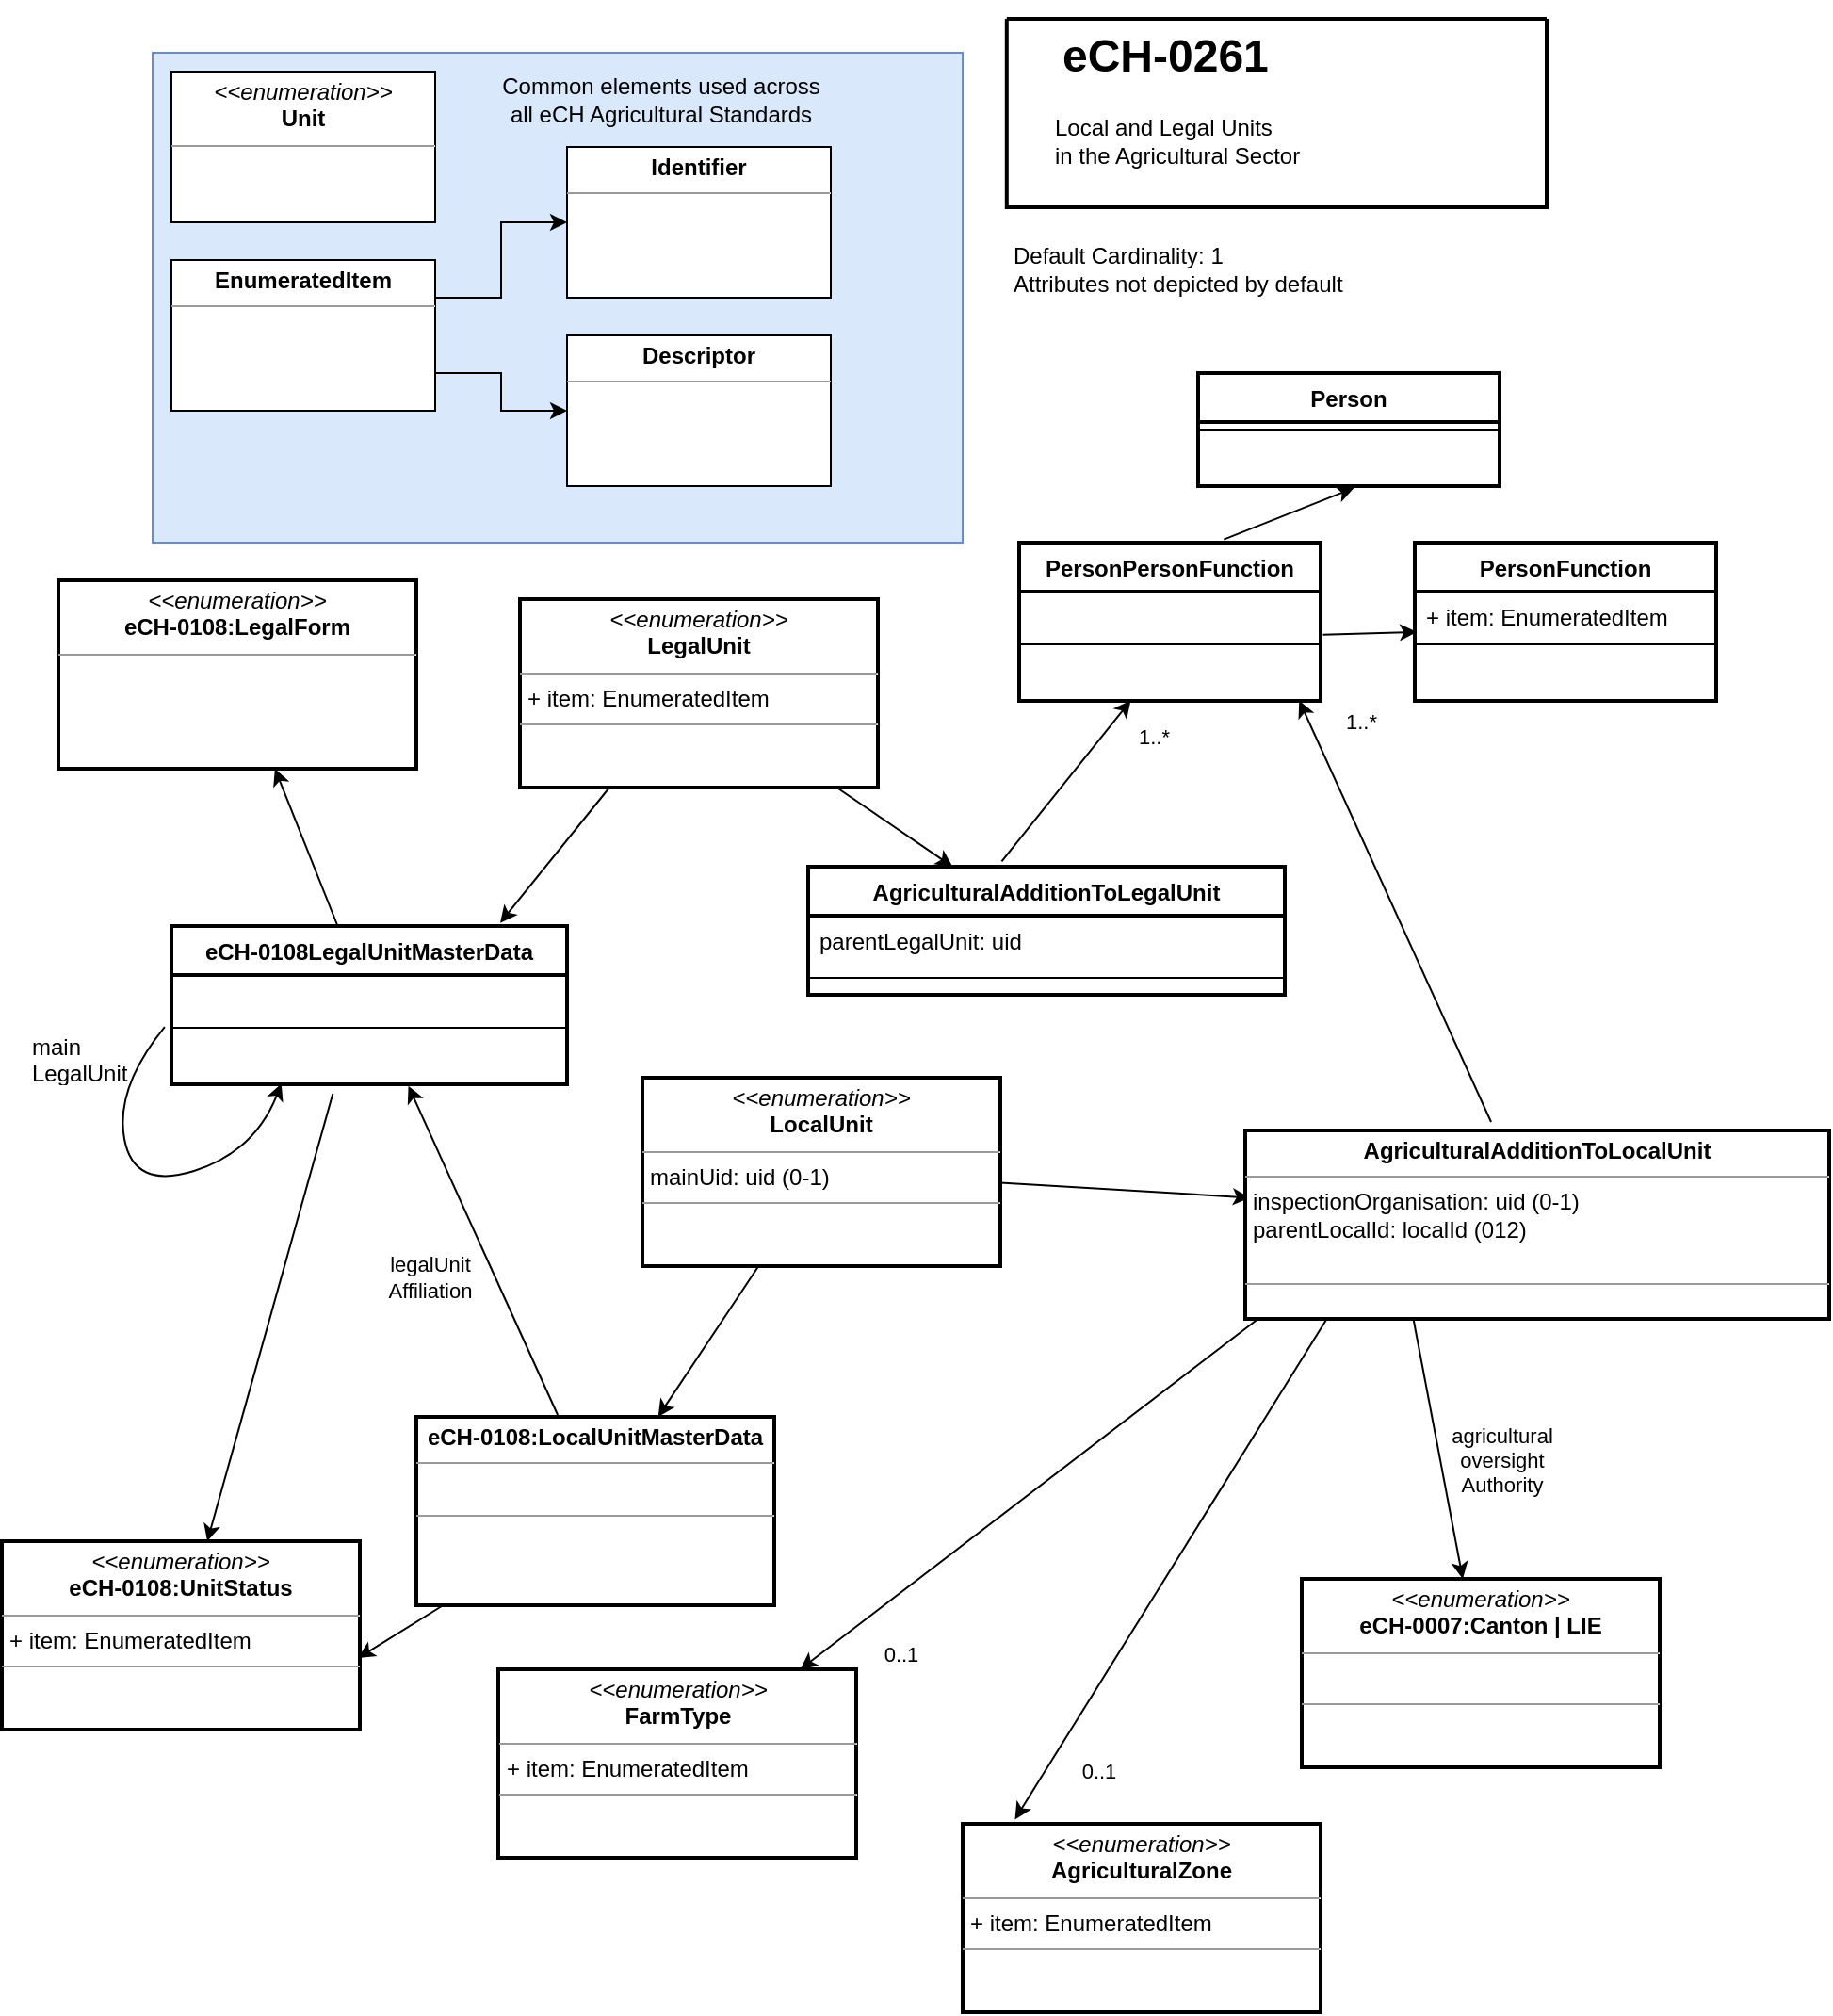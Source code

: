 <mxfile version="20.5.3" type="embed"><diagram id="C5RBs43oDa-KdzZeNtuy" name="Page-1"><mxGraphModel dx="360" dy="296" grid="1" gridSize="10" guides="1" tooltips="1" connect="1" arrows="1" fold="1" page="1" pageScale="1" pageWidth="1169" pageHeight="1654" math="0" shadow="0"><root><mxCell id="WIyWlLk6GJQsqaUBKTNV-0"/><mxCell id="WIyWlLk6GJQsqaUBKTNV-1" parent="WIyWlLk6GJQsqaUBKTNV-0"/><mxCell id="9_fdUrSxjmN1W93VfHhp-2" value="" style="rounded=0;whiteSpace=wrap;html=1;fillColor=#dae8fc;strokeColor=#6c8ebf;fontFamily=Helvetica;" parent="WIyWlLk6GJQsqaUBKTNV-1" vertex="1"><mxGeometry x="110" y="28" width="430" height="260" as="geometry"/></mxCell><mxCell id="9_fdUrSxjmN1W93VfHhp-0" value="&lt;p style=&quot;margin:0px;margin-top:4px;text-align:center;&quot;&gt;&lt;i&gt;&amp;lt;&amp;lt;enumeration&amp;gt;&amp;gt;&lt;/i&gt;&lt;br&gt;&lt;b&gt;Unit&lt;/b&gt;&lt;/p&gt;&lt;hr size=&quot;1&quot;&gt;&lt;p style=&quot;margin:0px;margin-left:4px;&quot;&gt;&lt;br&gt;&lt;/p&gt;" style="verticalAlign=top;align=left;overflow=fill;fontSize=12;fontFamily=Helvetica;html=1;sketch=0;" parent="WIyWlLk6GJQsqaUBKTNV-1" vertex="1"><mxGeometry x="120" y="38" width="140" height="80" as="geometry"/></mxCell><mxCell id="9_fdUrSxjmN1W93VfHhp-4" value="Common elements used across all eCH Agricultural Standards" style="text;html=1;strokeColor=none;fillColor=none;align=center;verticalAlign=middle;whiteSpace=wrap;rounded=0;strokeWidth=2;fontFamily=Helvetica;" parent="WIyWlLk6GJQsqaUBKTNV-1" vertex="1"><mxGeometry x="290" y="38" width="180" height="30" as="geometry"/></mxCell><mxCell id="9_fdUrSxjmN1W93VfHhp-14" style="edgeStyle=orthogonalEdgeStyle;rounded=0;orthogonalLoop=1;jettySize=auto;html=1;sketch=0;fontFamily=Helvetica;endArrow=classic;endFill=1;" parent="WIyWlLk6GJQsqaUBKTNV-1" target="9_fdUrSxjmN1W93VfHhp-12" edge="1"><mxGeometry relative="1" as="geometry"><mxPoint x="260.0" y="158" as="sourcePoint"/><Array as="points"><mxPoint x="295" y="158"/><mxPoint x="295" y="118"/></Array></mxGeometry></mxCell><mxCell id="9_fdUrSxjmN1W93VfHhp-15" style="edgeStyle=orthogonalEdgeStyle;rounded=0;orthogonalLoop=1;jettySize=auto;html=1;sketch=0;fontFamily=Helvetica;" parent="WIyWlLk6GJQsqaUBKTNV-1" target="9_fdUrSxjmN1W93VfHhp-13" edge="1"><mxGeometry relative="1" as="geometry"><mxPoint x="260.0" y="198" as="sourcePoint"/><Array as="points"><mxPoint x="295" y="198"/><mxPoint x="295" y="218"/></Array></mxGeometry></mxCell><mxCell id="9_fdUrSxjmN1W93VfHhp-12" value="&lt;p style=&quot;margin:0px;margin-top:4px;text-align:center;&quot;&gt;&lt;b&gt;Identifier&lt;/b&gt;&lt;/p&gt;&lt;hr size=&quot;1&quot;&gt;&lt;p style=&quot;margin:0px;margin-left:4px;&quot;&gt;&lt;br&gt;&lt;/p&gt;" style="verticalAlign=top;align=left;overflow=fill;fontSize=12;fontFamily=Helvetica;html=1;sketch=0;" parent="WIyWlLk6GJQsqaUBKTNV-1" vertex="1"><mxGeometry x="330" y="78" width="140" height="80" as="geometry"/></mxCell><mxCell id="9_fdUrSxjmN1W93VfHhp-13" value="&lt;p style=&quot;margin:0px;margin-top:4px;text-align:center;&quot;&gt;&lt;b&gt;Descriptor&lt;/b&gt;&lt;/p&gt;&lt;hr size=&quot;1&quot;&gt;&lt;p style=&quot;margin:0px;margin-left:4px;&quot;&gt;&lt;br&gt;&lt;/p&gt;" style="verticalAlign=top;align=left;overflow=fill;fontSize=12;fontFamily=Helvetica;html=1;sketch=0;" parent="WIyWlLk6GJQsqaUBKTNV-1" vertex="1"><mxGeometry x="330" y="178" width="140" height="80" as="geometry"/></mxCell><mxCell id="A5fvS7BDDAw0l9XVEY4Y-0" value="eCH-0108LegalUnitMasterData" style="swimlane;fontStyle=1;align=center;verticalAlign=top;childLayout=stackLayout;horizontal=1;startSize=26;horizontalStack=0;resizeParent=1;resizeParentMax=0;resizeLast=0;collapsible=1;marginBottom=0;strokeWidth=2;sketch=0;fontFamily=Helvetica;" parent="WIyWlLk6GJQsqaUBKTNV-1" vertex="1"><mxGeometry x="120" y="491.5" width="210" height="84" as="geometry"/></mxCell><mxCell id="A5fvS7BDDAw0l9XVEY4Y-1" value="  " style="text;strokeColor=none;fillColor=none;align=left;verticalAlign=top;spacingLeft=4;spacingRight=4;overflow=hidden;rotatable=0;points=[[0,0.5],[1,0.5]];portConstraint=eastwest;fontFamily=Helvetica;" parent="A5fvS7BDDAw0l9XVEY4Y-0" vertex="1"><mxGeometry y="26" width="210" height="24" as="geometry"/></mxCell><mxCell id="A5fvS7BDDAw0l9XVEY4Y-2" value="" style="line;strokeWidth=1;fillColor=none;align=left;verticalAlign=middle;spacingTop=-1;spacingLeft=3;spacingRight=3;rotatable=0;labelPosition=right;points=[];portConstraint=eastwest;fontFamily=Helvetica;" parent="A5fvS7BDDAw0l9XVEY4Y-0" vertex="1"><mxGeometry y="50" width="210" height="8" as="geometry"/></mxCell><mxCell id="A5fvS7BDDAw0l9XVEY4Y-3" value="  " style="text;strokeColor=none;fillColor=none;align=left;verticalAlign=top;spacingLeft=4;spacingRight=4;overflow=hidden;rotatable=0;points=[[0,0.5],[1,0.5]];portConstraint=eastwest;fontFamily=Helvetica;sketch=0;" parent="A5fvS7BDDAw0l9XVEY4Y-0" vertex="1"><mxGeometry y="58" width="210" height="26" as="geometry"/></mxCell><mxCell id="A5fvS7BDDAw0l9XVEY4Y-30" value="" style="curved=1;endArrow=classic;html=1;sketch=0;fontFamily=Helvetica;exitX=-0.017;exitY=-0.169;exitDx=0;exitDy=0;exitPerimeter=0;entryX=0.278;entryY=0.985;entryDx=0;entryDy=0;entryPerimeter=0;" parent="A5fvS7BDDAw0l9XVEY4Y-0" source="A5fvS7BDDAw0l9XVEY4Y-3" target="A5fvS7BDDAw0l9XVEY4Y-3" edge="1"><mxGeometry width="50" height="50" relative="1" as="geometry"><mxPoint x="420.004" y="143.056" as="sourcePoint"/><mxPoint x="194.99" y="149.714" as="targetPoint"/><Array as="points"><mxPoint x="-30" y="86"/><mxPoint x="-20" y="140"/><mxPoint x="44" y="120"/></Array></mxGeometry></mxCell><mxCell id="A5fvS7BDDAw0l9XVEY4Y-4" value="AgriculturalAdditionToLegalUnit" style="swimlane;fontStyle=1;align=center;verticalAlign=top;childLayout=stackLayout;horizontal=1;startSize=26;horizontalStack=0;resizeParent=1;resizeParentMax=0;resizeLast=0;collapsible=1;marginBottom=0;strokeWidth=2;sketch=0;fontFamily=Helvetica;" parent="WIyWlLk6GJQsqaUBKTNV-1" vertex="1"><mxGeometry x="458" y="460" width="253" height="68" as="geometry"/></mxCell><mxCell id="A5fvS7BDDAw0l9XVEY4Y-7" value="parentLegalUnit: uid" style="text;strokeColor=none;fillColor=none;align=left;verticalAlign=top;spacingLeft=4;spacingRight=4;overflow=hidden;rotatable=0;points=[[0,0.5],[1,0.5]];portConstraint=eastwest;sketch=0;fontFamily=Helvetica;" parent="A5fvS7BDDAw0l9XVEY4Y-4" vertex="1"><mxGeometry y="26" width="253" height="24" as="geometry"/></mxCell><mxCell id="A5fvS7BDDAw0l9XVEY4Y-6" value="" style="line;strokeWidth=1;fillColor=none;align=left;verticalAlign=middle;spacingTop=-1;spacingLeft=3;spacingRight=3;rotatable=0;labelPosition=right;points=[];portConstraint=eastwest;fontFamily=Helvetica;" parent="A5fvS7BDDAw0l9XVEY4Y-4" vertex="1"><mxGeometry y="50" width="253" height="18" as="geometry"/></mxCell><mxCell id="A5fvS7BDDAw0l9XVEY4Y-5" value="main&#10;LegalUnit" style="text;strokeColor=none;fillColor=none;align=left;verticalAlign=top;spacingLeft=4;spacingRight=4;overflow=hidden;rotatable=0;points=[[0,0.5],[1,0.5]];portConstraint=eastwest;fontFamily=Helvetica;" parent="WIyWlLk6GJQsqaUBKTNV-1" vertex="1"><mxGeometry x="40" y="542" width="70" height="30" as="geometry"/></mxCell><mxCell id="A5fvS7BDDAw0l9XVEY4Y-33" value="&lt;p style=&quot;margin:0px;margin-top:4px;text-align:center;&quot;&gt;&lt;b&gt;EnumeratedItem&lt;/b&gt;&lt;/p&gt;&lt;hr size=&quot;1&quot;&gt;&lt;p style=&quot;margin:0px;margin-left:4px;&quot;&gt;&lt;br&gt;&lt;/p&gt;" style="verticalAlign=top;align=left;overflow=fill;fontSize=12;fontFamily=Helvetica;html=1;sketch=0;" parent="WIyWlLk6GJQsqaUBKTNV-1" vertex="1"><mxGeometry x="120" y="138" width="140" height="80" as="geometry"/></mxCell><mxCell id="A5fvS7BDDAw0l9XVEY4Y-34" value="Person" style="swimlane;fontStyle=1;align=center;verticalAlign=top;childLayout=stackLayout;horizontal=1;startSize=26;horizontalStack=0;resizeParent=1;resizeParentMax=0;resizeLast=0;collapsible=1;marginBottom=0;strokeWidth=2;sketch=0;fontFamily=Helvetica;" parent="WIyWlLk6GJQsqaUBKTNV-1" vertex="1"><mxGeometry x="665" y="198" width="160" height="60" as="geometry"/></mxCell><mxCell id="A5fvS7BDDAw0l9XVEY4Y-36" value="" style="line;strokeWidth=1;fillColor=none;align=left;verticalAlign=middle;spacingTop=-1;spacingLeft=3;spacingRight=3;rotatable=0;labelPosition=right;points=[];portConstraint=eastwest;fontFamily=Helvetica;" parent="A5fvS7BDDAw0l9XVEY4Y-34" vertex="1"><mxGeometry y="26" width="160" height="8" as="geometry"/></mxCell><mxCell id="A5fvS7BDDAw0l9XVEY4Y-37" value="  " style="text;strokeColor=none;fillColor=none;align=left;verticalAlign=top;spacingLeft=4;spacingRight=4;overflow=hidden;rotatable=0;points=[[0,0.5],[1,0.5]];portConstraint=eastwest;fontFamily=Helvetica;sketch=0;" parent="A5fvS7BDDAw0l9XVEY4Y-34" vertex="1"><mxGeometry y="34" width="160" height="26" as="geometry"/></mxCell><mxCell id="A5fvS7BDDAw0l9XVEY4Y-39" value="PersonFunction" style="swimlane;fontStyle=1;align=center;verticalAlign=top;childLayout=stackLayout;horizontal=1;startSize=26;horizontalStack=0;resizeParent=1;resizeParentMax=0;resizeLast=0;collapsible=1;marginBottom=0;strokeWidth=2;sketch=0;fontFamily=Helvetica;" parent="WIyWlLk6GJQsqaUBKTNV-1" vertex="1"><mxGeometry x="780" y="288" width="160" height="84" as="geometry"/></mxCell><mxCell id="A5fvS7BDDAw0l9XVEY4Y-40" value="+ item: EnumeratedItem" style="text;strokeColor=none;fillColor=none;align=left;verticalAlign=top;spacingLeft=4;spacingRight=4;overflow=hidden;rotatable=0;points=[[0,0.5],[1,0.5]];portConstraint=eastwest;fontFamily=Helvetica;sketch=0;" parent="A5fvS7BDDAw0l9XVEY4Y-39" vertex="1"><mxGeometry y="26" width="160" height="24" as="geometry"/></mxCell><mxCell id="A5fvS7BDDAw0l9XVEY4Y-41" value="" style="line;strokeWidth=1;fillColor=none;align=left;verticalAlign=middle;spacingTop=-1;spacingLeft=3;spacingRight=3;rotatable=0;labelPosition=right;points=[];portConstraint=eastwest;fontFamily=Helvetica;" parent="A5fvS7BDDAw0l9XVEY4Y-39" vertex="1"><mxGeometry y="50" width="160" height="8" as="geometry"/></mxCell><mxCell id="A5fvS7BDDAw0l9XVEY4Y-42" value="  " style="text;strokeColor=none;fillColor=none;align=left;verticalAlign=top;spacingLeft=4;spacingRight=4;overflow=hidden;rotatable=0;points=[[0,0.5],[1,0.5]];portConstraint=eastwest;fontFamily=Helvetica;sketch=0;" parent="A5fvS7BDDAw0l9XVEY4Y-39" vertex="1"><mxGeometry y="58" width="160" height="26" as="geometry"/></mxCell><mxCell id="A5fvS7BDDAw0l9XVEY4Y-43" value="PersonPersonFunction" style="swimlane;fontStyle=1;align=center;verticalAlign=top;childLayout=stackLayout;horizontal=1;startSize=26;horizontalStack=0;resizeParent=1;resizeParentMax=0;resizeLast=0;collapsible=1;marginBottom=0;strokeWidth=2;sketch=0;fontFamily=Helvetica;" parent="WIyWlLk6GJQsqaUBKTNV-1" vertex="1"><mxGeometry x="570" y="288" width="160" height="84" as="geometry"/></mxCell><mxCell id="A5fvS7BDDAw0l9XVEY4Y-44" value="  " style="text;strokeColor=none;fillColor=none;align=left;verticalAlign=top;spacingLeft=4;spacingRight=4;overflow=hidden;rotatable=0;points=[[0,0.5],[1,0.5]];portConstraint=eastwest;fontFamily=Helvetica;" parent="A5fvS7BDDAw0l9XVEY4Y-43" vertex="1"><mxGeometry y="26" width="160" height="24" as="geometry"/></mxCell><mxCell id="A5fvS7BDDAw0l9XVEY4Y-45" value="" style="line;strokeWidth=1;fillColor=none;align=left;verticalAlign=middle;spacingTop=-1;spacingLeft=3;spacingRight=3;rotatable=0;labelPosition=right;points=[];portConstraint=eastwest;fontFamily=Helvetica;" parent="A5fvS7BDDAw0l9XVEY4Y-43" vertex="1"><mxGeometry y="50" width="160" height="8" as="geometry"/></mxCell><mxCell id="A5fvS7BDDAw0l9XVEY4Y-46" value="  " style="text;strokeColor=none;fillColor=none;align=left;verticalAlign=top;spacingLeft=4;spacingRight=4;overflow=hidden;rotatable=0;points=[[0,0.5],[1,0.5]];portConstraint=eastwest;fontFamily=Helvetica;sketch=0;" parent="A5fvS7BDDAw0l9XVEY4Y-43" vertex="1"><mxGeometry y="58" width="160" height="26" as="geometry"/></mxCell><mxCell id="A5fvS7BDDAw0l9XVEY4Y-47" value="" style="endArrow=classic;html=1;sketch=0;fontFamily=Helvetica;curved=1;entryX=0.517;entryY=1.038;entryDx=0;entryDy=0;entryPerimeter=0;exitX=0.679;exitY=-0.02;exitDx=0;exitDy=0;exitPerimeter=0;" parent="WIyWlLk6GJQsqaUBKTNV-1" source="A5fvS7BDDAw0l9XVEY4Y-43" target="A5fvS7BDDAw0l9XVEY4Y-37" edge="1"><mxGeometry width="50" height="50" relative="1" as="geometry"><mxPoint x="600" y="500" as="sourcePoint"/><mxPoint x="650" y="450" as="targetPoint"/></mxGeometry></mxCell><mxCell id="A5fvS7BDDAw0l9XVEY4Y-48" value="" style="endArrow=classic;html=1;sketch=0;fontFamily=Helvetica;curved=1;exitX=1.008;exitY=0.955;exitDx=0;exitDy=0;entryX=0.007;entryY=0.892;entryDx=0;entryDy=0;entryPerimeter=0;exitPerimeter=0;" parent="WIyWlLk6GJQsqaUBKTNV-1" source="A5fvS7BDDAw0l9XVEY4Y-44" target="A5fvS7BDDAw0l9XVEY4Y-40" edge="1"><mxGeometry width="50" height="50" relative="1" as="geometry"><mxPoint x="652.94" y="515" as="sourcePoint"/><mxPoint x="510" y="358" as="targetPoint"/></mxGeometry></mxCell><mxCell id="A5fvS7BDDAw0l9XVEY4Y-51" value="&lt;p style=&quot;margin:0px;margin-top:4px;text-align:center;&quot;&gt;&lt;i&gt;&amp;lt;&amp;lt;enumeration&amp;gt;&amp;gt;&lt;/i&gt;&lt;br&gt;&lt;b&gt;AgriculturalZone&lt;/b&gt;&lt;/p&gt;&lt;hr size=&quot;1&quot;&gt;&lt;p style=&quot;margin:0px;margin-left:4px;&quot;&gt;+ item: EnumeratedItem&lt;br&gt;&lt;/p&gt;&lt;hr size=&quot;1&quot;&gt;&lt;p style=&quot;margin:0px;margin-left:4px;&quot;&gt;&lt;br&gt;&lt;/p&gt;" style="verticalAlign=top;align=left;overflow=fill;fontSize=12;fontFamily=Helvetica;html=1;sketch=0;strokeWidth=2;" parent="WIyWlLk6GJQsqaUBKTNV-1" vertex="1"><mxGeometry x="540" y="968" width="190" height="100" as="geometry"/></mxCell><mxCell id="A5fvS7BDDAw0l9XVEY4Y-52" value="&lt;p style=&quot;margin:0px;margin-top:4px;text-align:center;&quot;&gt;&lt;i&gt;&amp;lt;&amp;lt;enumeration&amp;gt;&amp;gt;&lt;/i&gt;&lt;br&gt;&lt;b&gt;FarmType&lt;/b&gt;&lt;/p&gt;&lt;hr size=&quot;1&quot;&gt;&lt;p style=&quot;margin:0px;margin-left:4px;&quot;&gt;+ item: EnumeratedItem&lt;br&gt;&lt;/p&gt;&lt;hr size=&quot;1&quot;&gt;&lt;p style=&quot;margin:0px;margin-left:4px;&quot;&gt;&lt;br&gt;&lt;/p&gt;" style="verticalAlign=top;align=left;overflow=fill;fontSize=12;fontFamily=Helvetica;html=1;sketch=0;strokeWidth=2;" parent="WIyWlLk6GJQsqaUBKTNV-1" vertex="1"><mxGeometry x="293.5" y="886" width="190" height="100" as="geometry"/></mxCell><mxCell id="A5fvS7BDDAw0l9XVEY4Y-53" value="&lt;p style=&quot;margin:0px;margin-top:4px;text-align:center;&quot;&gt;&lt;i&gt;&amp;lt;&amp;lt;enumeration&amp;gt;&amp;gt;&lt;/i&gt;&lt;br&gt;&lt;b&gt;eCH-0108:LegalForm&lt;/b&gt;&lt;/p&gt;&lt;hr size=&quot;1&quot;&gt;&lt;p style=&quot;margin:0px;margin-left:4px;&quot;&gt;&lt;/p&gt;&lt;p style=&quot;margin:0px;margin-left:4px;&quot;&gt;&lt;br&gt;&lt;/p&gt;" style="verticalAlign=top;align=left;overflow=fill;fontSize=12;fontFamily=Helvetica;html=1;sketch=0;strokeWidth=2;" parent="WIyWlLk6GJQsqaUBKTNV-1" vertex="1"><mxGeometry x="60" y="308" width="190" height="100" as="geometry"/></mxCell><mxCell id="A5fvS7BDDAw0l9XVEY4Y-54" value="&lt;p style=&quot;margin:0px;margin-top:4px;text-align:center;&quot;&gt;&lt;b&gt;eCH-0108:L&lt;/b&gt;&lt;b style=&quot;background-color: initial;&quot;&gt;ocalUnitMasterData&lt;/b&gt;&lt;/p&gt;&lt;hr size=&quot;1&quot;&gt;&lt;p style=&quot;margin:0px;margin-left:4px;&quot;&gt;&amp;nbsp;&lt;br&gt;&lt;/p&gt;&lt;hr size=&quot;1&quot;&gt;&lt;p style=&quot;margin:0px;margin-left:4px;&quot;&gt;&lt;br&gt;&lt;/p&gt;" style="verticalAlign=top;align=left;overflow=fill;fontSize=12;fontFamily=Helvetica;html=1;sketch=0;strokeWidth=2;" parent="WIyWlLk6GJQsqaUBKTNV-1" vertex="1"><mxGeometry x="250" y="752" width="190" height="100" as="geometry"/></mxCell><mxCell id="A5fvS7BDDAw0l9XVEY4Y-55" value="&lt;p style=&quot;margin:0px;margin-top:4px;text-align:center;&quot;&gt;&lt;i&gt;&amp;lt;&amp;lt;enumeration&amp;gt;&amp;gt;&lt;/i&gt;&lt;br&gt;&lt;b&gt;eCH-0108:UnitStatus&lt;/b&gt;&lt;/p&gt;&lt;hr size=&quot;1&quot;&gt;&lt;p style=&quot;margin:0px;margin-left:4px;&quot;&gt;+ item: EnumeratedItem&amp;nbsp;&amp;nbsp;&lt;/p&gt;&lt;hr size=&quot;1&quot;&gt;&lt;p style=&quot;margin:0px;margin-left:4px;&quot;&gt;&lt;br&gt;&lt;/p&gt;" style="verticalAlign=top;align=left;overflow=fill;fontSize=12;fontFamily=Helvetica;html=1;sketch=0;strokeWidth=2;" parent="WIyWlLk6GJQsqaUBKTNV-1" vertex="1"><mxGeometry x="30" y="818" width="190" height="100" as="geometry"/></mxCell><mxCell id="A5fvS7BDDAw0l9XVEY4Y-56" value="" style="endArrow=classic;html=1;sketch=0;fontFamily=Helvetica;curved=1;exitX=0.408;exitY=1.192;exitDx=0;exitDy=0;exitPerimeter=0;" parent="WIyWlLk6GJQsqaUBKTNV-1" source="A5fvS7BDDAw0l9XVEY4Y-3" target="A5fvS7BDDAw0l9XVEY4Y-55" edge="1"><mxGeometry width="50" height="50" relative="1" as="geometry"><mxPoint x="370" y="742" as="sourcePoint"/><mxPoint x="420" y="692" as="targetPoint"/></mxGeometry></mxCell><mxCell id="A5fvS7BDDAw0l9XVEY4Y-63" value="legalUnit&lt;br&gt;Affiliation" style="edgeLabel;resizable=0;html=1;align=center;verticalAlign=middle;strokeWidth=2;fontFamily=Helvetica;" parent="WIyWlLk6GJQsqaUBKTNV-1" connectable="0" vertex="1"><mxGeometry x="280.0" y="629.996" as="geometry"><mxPoint x="-23" y="48" as="offset"/></mxGeometry></mxCell><mxCell id="A5fvS7BDDAw0l9XVEY4Y-35" value="  " style="text;strokeColor=none;fillColor=none;align=left;verticalAlign=top;spacingLeft=4;spacingRight=4;overflow=hidden;rotatable=0;points=[[0,0.5],[1,0.5]];portConstraint=eastwest;fontFamily=Helvetica;" parent="WIyWlLk6GJQsqaUBKTNV-1" vertex="1"><mxGeometry x="690" y="862" width="160" height="24" as="geometry"/></mxCell><mxCell id="A5fvS7BDDAw0l9XVEY4Y-75" value="" style="endArrow=classic;html=1;sketch=0;fontFamily=Helvetica;curved=1;exitX=0.02;exitY=1.005;exitDx=0;exitDy=0;exitPerimeter=0;" parent="WIyWlLk6GJQsqaUBKTNV-1" source="rzEtL8piYvgAkyVDYDZv-19" target="A5fvS7BDDAw0l9XVEY4Y-52" edge="1"><mxGeometry width="50" height="50" relative="1" as="geometry"><mxPoint x="682.5" y="738" as="sourcePoint"/><mxPoint x="580" y="672" as="targetPoint"/></mxGeometry></mxCell><mxCell id="A5fvS7BDDAw0l9XVEY4Y-76" value="0..1" style="edgeLabel;resizable=0;html=1;align=center;verticalAlign=middle;sketch=1;fontFamily=Helvetica;strokeWidth=2;" parent="WIyWlLk6GJQsqaUBKTNV-1" connectable="0" vertex="1"><mxGeometry x="619.999" y="937.998" as="geometry"><mxPoint x="-8" y="2" as="offset"/></mxGeometry></mxCell><mxCell id="A5fvS7BDDAw0l9XVEY4Y-82" value="" style="endArrow=classic;html=1;sketch=0;fontFamily=Helvetica;curved=1;exitX=0.143;exitY=0.984;exitDx=0;exitDy=0;entryX=0.146;entryY=-0.023;entryDx=0;entryDy=0;exitPerimeter=0;entryPerimeter=0;" parent="WIyWlLk6GJQsqaUBKTNV-1" source="rzEtL8piYvgAkyVDYDZv-19" target="A5fvS7BDDAw0l9XVEY4Y-51" edge="1"><mxGeometry width="50" height="50" relative="1" as="geometry"><mxPoint x="715.5" y="739.224" as="sourcePoint"/><mxPoint x="552.5" y="852.0" as="targetPoint"/></mxGeometry></mxCell><mxCell id="A5fvS7BDDAw0l9XVEY4Y-83" value="0..1" style="edgeLabel;resizable=0;html=1;align=center;verticalAlign=middle;sketch=1;fontFamily=Helvetica;strokeWidth=2;" parent="WIyWlLk6GJQsqaUBKTNV-1" connectable="0" vertex="1"><mxGeometry x="519.999" y="861.998" as="geometry"><mxPoint x="-13" y="16" as="offset"/></mxGeometry></mxCell><mxCell id="A5fvS7BDDAw0l9XVEY4Y-84" value="&lt;p style=&quot;margin:0px;margin-top:4px;text-align:center;&quot;&gt;&lt;i&gt;&amp;lt;&amp;lt;enumeration&amp;gt;&amp;gt;&lt;/i&gt;&lt;br&gt;&lt;b&gt;eCH-0007:Canton | LIE&lt;/b&gt;&lt;/p&gt;&lt;hr size=&quot;1&quot;&gt;&lt;p style=&quot;margin:0px;margin-left:4px;&quot;&gt;&amp;nbsp;&amp;nbsp;&lt;/p&gt;&lt;hr size=&quot;1&quot;&gt;&lt;p style=&quot;margin:0px;margin-left:4px;&quot;&gt;&lt;br&gt;&lt;/p&gt;" style="verticalAlign=top;align=left;overflow=fill;fontSize=12;fontFamily=Helvetica;html=1;sketch=0;strokeWidth=2;" parent="WIyWlLk6GJQsqaUBKTNV-1" vertex="1"><mxGeometry x="720" y="838" width="190" height="100" as="geometry"/></mxCell><mxCell id="A5fvS7BDDAw0l9XVEY4Y-85" value="" style="endArrow=classic;html=1;sketch=0;fontFamily=Helvetica;curved=1;exitX=0.288;exitY=1.001;exitDx=0;exitDy=0;exitPerimeter=0;" parent="WIyWlLk6GJQsqaUBKTNV-1" source="rzEtL8piYvgAkyVDYDZv-19" target="A5fvS7BDDAw0l9XVEY4Y-84" edge="1"><mxGeometry width="50" height="50" relative="1" as="geometry"><mxPoint x="774" y="737" as="sourcePoint"/><mxPoint x="622.5" y="922" as="targetPoint"/></mxGeometry></mxCell><mxCell id="A5fvS7BDDAw0l9XVEY4Y-86" value="0..1" style="edgeLabel;resizable=0;html=1;align=center;verticalAlign=middle;sketch=1;fontFamily=Helvetica;strokeWidth=2;" parent="WIyWlLk6GJQsqaUBKTNV-1" connectable="0" vertex="1"><mxGeometry x="679.999" y="907.998" as="geometry"><mxPoint x="138" y="-118" as="offset"/></mxGeometry></mxCell><mxCell id="A5fvS7BDDAw0l9XVEY4Y-87" value="agricultural&lt;br&gt;oversight&lt;br&gt;Authority" style="edgeLabel;resizable=0;html=1;align=center;verticalAlign=middle;strokeWidth=2;fontFamily=Helvetica;" parent="WIyWlLk6GJQsqaUBKTNV-1" connectable="0" vertex="1"><mxGeometry x="589.998" y="752.001" as="geometry"><mxPoint x="236" y="23" as="offset"/></mxGeometry></mxCell><mxCell id="A5fvS7BDDAw0l9XVEY4Y-88" value="" style="endArrow=classic;html=1;sketch=0;fontFamily=Helvetica;curved=1;exitX=0.406;exitY=-0.042;exitDx=0;exitDy=0;entryX=0.37;entryY=0.994;entryDx=0;entryDy=0;entryPerimeter=0;exitPerimeter=0;" parent="WIyWlLk6GJQsqaUBKTNV-1" source="A5fvS7BDDAw0l9XVEY4Y-4" target="A5fvS7BDDAw0l9XVEY4Y-46" edge="1"><mxGeometry width="50" height="50" relative="1" as="geometry"><mxPoint x="703.14" y="590.9" as="sourcePoint"/><mxPoint x="550" y="458" as="targetPoint"/></mxGeometry></mxCell><mxCell id="A5fvS7BDDAw0l9XVEY4Y-89" value="1..*" style="edgeLabel;resizable=0;html=1;align=right;verticalAlign=bottom;strokeWidth=2;fontFamily=Helvetica;" parent="WIyWlLk6GJQsqaUBKTNV-1" connectable="0" vertex="1"><mxGeometry x="650.004" y="399.998" as="geometry"/></mxCell><mxCell id="A5fvS7BDDAw0l9XVEY4Y-90" value="" style="endArrow=classic;html=1;sketch=0;fontFamily=Helvetica;curved=1;" parent="WIyWlLk6GJQsqaUBKTNV-1" source="A5fvS7BDDAw0l9XVEY4Y-0" target="A5fvS7BDDAw0l9XVEY4Y-53" edge="1"><mxGeometry width="50" height="50" relative="1" as="geometry"><mxPoint x="395.83" y="411.0" as="sourcePoint"/><mxPoint x="310.79" y="318.34" as="targetPoint"/></mxGeometry></mxCell><mxCell id="A5fvS7BDDAw0l9XVEY4Y-92" value="" style="endArrow=classic;html=1;sketch=0;fontFamily=Helvetica;curved=1;entryX=0.995;entryY=0.62;entryDx=0;entryDy=0;entryPerimeter=0;" parent="WIyWlLk6GJQsqaUBKTNV-1" source="A5fvS7BDDAw0l9XVEY4Y-54" target="A5fvS7BDDAw0l9XVEY4Y-55" edge="1"><mxGeometry width="50" height="50" relative="1" as="geometry"><mxPoint x="402.4" y="681.0" as="sourcePoint"/><mxPoint x="317.36" y="588.34" as="targetPoint"/></mxGeometry></mxCell><mxCell id="A5fvS7BDDAw0l9XVEY4Y-94" value="" style="endArrow=classic;html=1;sketch=0;fontFamily=Helvetica;curved=1;entryX=0.929;entryY=0.994;entryDx=0;entryDy=0;entryPerimeter=0;exitX=0.421;exitY=-0.045;exitDx=0;exitDy=0;exitPerimeter=0;" parent="WIyWlLk6GJQsqaUBKTNV-1" source="rzEtL8piYvgAkyVDYDZv-19" target="A5fvS7BDDAw0l9XVEY4Y-46" edge="1"><mxGeometry width="50" height="50" relative="1" as="geometry"><mxPoint x="800" y="590" as="sourcePoint"/><mxPoint x="845.58" y="368.0" as="targetPoint"/></mxGeometry></mxCell><mxCell id="A5fvS7BDDAw0l9XVEY4Y-95" value="1..*" style="edgeLabel;resizable=0;html=1;align=right;verticalAlign=bottom;strokeWidth=2;fontFamily=Helvetica;" parent="WIyWlLk6GJQsqaUBKTNV-1" connectable="0" vertex="1"><mxGeometry x="760.004" y="391.998" as="geometry"/></mxCell><mxCell id="A5fvS7BDDAw0l9XVEY4Y-96" value="" style="swimlane;startSize=0;sketch=0;fontFamily=Helvetica;strokeWidth=2;" parent="WIyWlLk6GJQsqaUBKTNV-1" vertex="1"><mxGeometry x="563.4" y="10" width="286.6" height="100" as="geometry"/></mxCell><mxCell id="9_fdUrSxjmN1W93VfHhp-1" value="&lt;h1&gt;&lt;span style=&quot;background-color: initial;&quot;&gt;eCH-0261&lt;/span&gt;&lt;/h1&gt;&lt;h1&gt;&lt;br&gt;&lt;/h1&gt;" style="text;html=1;strokeColor=none;fillColor=none;spacing=5;spacingTop=-20;whiteSpace=wrap;overflow=hidden;rounded=0;strokeWidth=2;fontFamily=Helvetica;" parent="A5fvS7BDDAw0l9XVEY4Y-96" vertex="1"><mxGeometry x="24.3" width="268" height="80" as="geometry"/></mxCell><mxCell id="A5fvS7BDDAw0l9XVEY4Y-99" value="&lt;span style=&quot;color: rgba(0, 0, 0, 0); font-size: 0px; text-align: start;&quot;&gt;ss&lt;/span&gt;" style="text;html=1;strokeColor=none;fillColor=none;align=center;verticalAlign=middle;whiteSpace=wrap;rounded=0;strokeWidth=2;fontFamily=Helvetica;" parent="A5fvS7BDDAw0l9XVEY4Y-96" vertex="1"><mxGeometry x="96.6" y="50" width="230" height="30" as="geometry"/></mxCell><mxCell id="A5fvS7BDDAw0l9XVEY4Y-100" value="Local and Legal Units&lt;br&gt;in the Agricultural Sector" style="text;html=1;strokeColor=none;fillColor=none;align=left;verticalAlign=middle;whiteSpace=wrap;rounded=0;strokeWidth=2;fontFamily=Helvetica;" parent="A5fvS7BDDAw0l9XVEY4Y-96" vertex="1"><mxGeometry x="23.6" y="50" width="226.4" height="30" as="geometry"/></mxCell><mxCell id="A5fvS7BDDAw0l9XVEY4Y-97" value="Default Cardinality: 1&lt;br&gt;Attributes not depicted by default" style="text;html=1;strokeColor=none;fillColor=none;align=left;verticalAlign=middle;whiteSpace=wrap;rounded=0;strokeWidth=2;fontFamily=Helvetica;" parent="WIyWlLk6GJQsqaUBKTNV-1" vertex="1"><mxGeometry x="565" y="128" width="230" height="30" as="geometry"/></mxCell><mxCell id="rzEtL8piYvgAkyVDYDZv-4" value="&lt;p style=&quot;margin:0px;margin-top:4px;text-align:center;&quot;&gt;&lt;i&gt;&amp;lt;&amp;lt;enumeration&amp;gt;&amp;gt;&lt;/i&gt;&lt;br&gt;&lt;b&gt;LegalUnit&lt;/b&gt;&lt;/p&gt;&lt;hr size=&quot;1&quot;&gt;&lt;p style=&quot;margin:0px;margin-left:4px;&quot;&gt;+ item: EnumeratedItem&amp;nbsp;&amp;nbsp;&lt;/p&gt;&lt;hr size=&quot;1&quot;&gt;&lt;p style=&quot;margin:0px;margin-left:4px;&quot;&gt;&lt;br&gt;&lt;/p&gt;" style="verticalAlign=top;align=left;overflow=fill;fontSize=12;fontFamily=Helvetica;html=1;sketch=0;strokeWidth=2;" parent="WIyWlLk6GJQsqaUBKTNV-1" vertex="1"><mxGeometry x="305" y="318" width="190" height="100" as="geometry"/></mxCell><mxCell id="rzEtL8piYvgAkyVDYDZv-6" style="rounded=0;orthogonalLoop=1;jettySize=auto;html=1;" parent="WIyWlLk6GJQsqaUBKTNV-1" source="rzEtL8piYvgAkyVDYDZv-4" target="A5fvS7BDDAw0l9XVEY4Y-4" edge="1"><mxGeometry relative="1" as="geometry"/></mxCell><mxCell id="rzEtL8piYvgAkyVDYDZv-14" style="rounded=0;orthogonalLoop=1;jettySize=auto;html=1;entryX=0.008;entryY=0.357;entryDx=0;entryDy=0;entryPerimeter=0;" parent="WIyWlLk6GJQsqaUBKTNV-1" source="rzEtL8piYvgAkyVDYDZv-13" target="rzEtL8piYvgAkyVDYDZv-19" edge="1"><mxGeometry relative="1" as="geometry"><mxPoint x="619.5" y="651.232" as="targetPoint"/></mxGeometry></mxCell><mxCell id="rzEtL8piYvgAkyVDYDZv-15" style="rounded=0;orthogonalLoop=1;jettySize=auto;html=1;" parent="WIyWlLk6GJQsqaUBKTNV-1" source="rzEtL8piYvgAkyVDYDZv-13" target="A5fvS7BDDAw0l9XVEY4Y-54" edge="1"><mxGeometry relative="1" as="geometry"/></mxCell><mxCell id="rzEtL8piYvgAkyVDYDZv-13" value="&lt;p style=&quot;margin:0px;margin-top:4px;text-align:center;&quot;&gt;&lt;i&gt;&amp;lt;&amp;lt;enumeration&amp;gt;&amp;gt;&lt;/i&gt;&lt;br&gt;&lt;b&gt;LocalUnit&lt;/b&gt;&lt;/p&gt;&lt;hr size=&quot;1&quot;&gt;&lt;p style=&quot;margin:0px;margin-left:4px;&quot;&gt;mainUid: uid (0-1)&lt;/p&gt;&lt;hr size=&quot;1&quot;&gt;&lt;p style=&quot;margin:0px;margin-left:4px;&quot;&gt;&lt;br&gt;&lt;/p&gt;" style="verticalAlign=top;align=left;overflow=fill;fontSize=12;fontFamily=Helvetica;html=1;sketch=0;strokeWidth=2;" parent="WIyWlLk6GJQsqaUBKTNV-1" vertex="1"><mxGeometry x="370" y="572" width="190" height="100" as="geometry"/></mxCell><mxCell id="rzEtL8piYvgAkyVDYDZv-17" value="" style="endArrow=classic;html=1;sketch=0;fontFamily=Helvetica;curved=1;exitX=0.25;exitY=1;exitDx=0;exitDy=0;entryX=0.831;entryY=-0.02;entryDx=0;entryDy=0;entryPerimeter=0;" parent="WIyWlLk6GJQsqaUBKTNV-1" source="rzEtL8piYvgAkyVDYDZv-4" target="A5fvS7BDDAw0l9XVEY4Y-0" edge="1"><mxGeometry width="50" height="50" relative="1" as="geometry"><mxPoint x="218" y="502" as="sourcePoint"/><mxPoint x="185" y="418" as="targetPoint"/></mxGeometry></mxCell><mxCell id="rzEtL8piYvgAkyVDYDZv-19" value="&lt;p style=&quot;margin:0px;margin-top:4px;text-align:center;&quot;&gt;&lt;b&gt;AgriculturalAdditionToLocalUnit&lt;/b&gt;&lt;/p&gt;&lt;hr size=&quot;1&quot;&gt;&lt;p style=&quot;margin:0px;margin-left:4px;&quot;&gt;inspectionOrganisation: uid (0-1)&lt;/p&gt;&lt;p style=&quot;margin:0px;margin-left:4px;&quot;&gt;parentLocalId: localId (012)&lt;/p&gt;&lt;p style=&quot;margin:0px;margin-left:4px;&quot;&gt;&lt;br&gt;&lt;/p&gt;&lt;hr size=&quot;1&quot;&gt;&lt;p style=&quot;margin:0px;margin-left:4px;&quot;&gt;&lt;br&gt;&lt;/p&gt;" style="verticalAlign=top;align=left;overflow=fill;fontSize=12;fontFamily=Helvetica;html=1;sketch=0;strokeWidth=2;" parent="WIyWlLk6GJQsqaUBKTNV-1" vertex="1"><mxGeometry x="690" y="600" width="310" height="100" as="geometry"/></mxCell><mxCell id="0" style="rounded=0;orthogonalLoop=1;jettySize=auto;html=1;entryX=0.599;entryY=1.035;entryDx=0;entryDy=0;entryPerimeter=0;exitX=0.395;exitY=-0.01;exitDx=0;exitDy=0;exitPerimeter=0;" edge="1" parent="WIyWlLk6GJQsqaUBKTNV-1" source="A5fvS7BDDAw0l9XVEY4Y-54" target="A5fvS7BDDAw0l9XVEY4Y-3"><mxGeometry relative="1" as="geometry"><mxPoint x="441.667" y="682" as="sourcePoint"/><mxPoint x="388.333" y="762" as="targetPoint"/></mxGeometry></mxCell></root></mxGraphModel></diagram></mxfile>